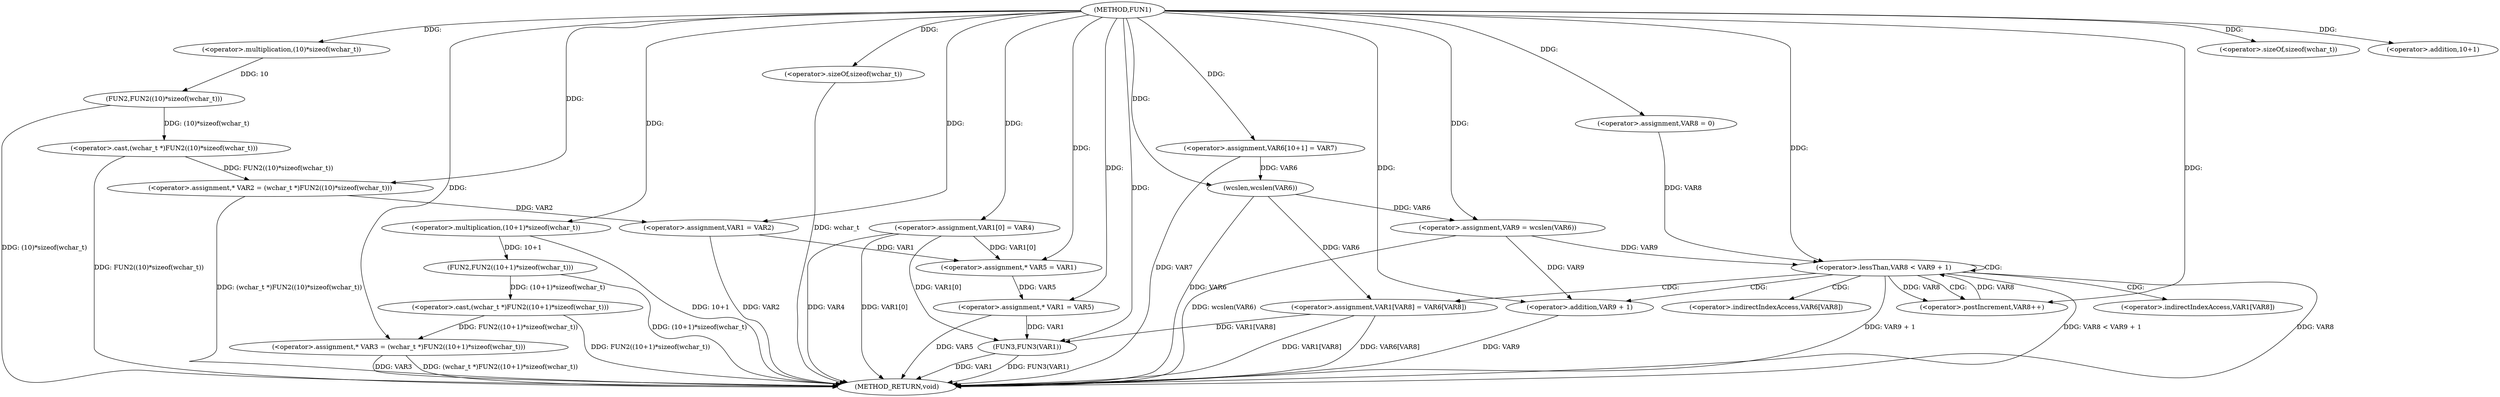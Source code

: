 digraph FUN1 {  
"1000100" [label = "(METHOD,FUN1)" ]
"1000174" [label = "(METHOD_RETURN,void)" ]
"1000104" [label = "(<operator>.assignment,* VAR2 = (wchar_t *)FUN2((10)*sizeof(wchar_t)))" ]
"1000106" [label = "(<operator>.cast,(wchar_t *)FUN2((10)*sizeof(wchar_t)))" ]
"1000108" [label = "(FUN2,FUN2((10)*sizeof(wchar_t)))" ]
"1000109" [label = "(<operator>.multiplication,(10)*sizeof(wchar_t))" ]
"1000111" [label = "(<operator>.sizeOf,sizeof(wchar_t))" ]
"1000114" [label = "(<operator>.assignment,* VAR3 = (wchar_t *)FUN2((10+1)*sizeof(wchar_t)))" ]
"1000116" [label = "(<operator>.cast,(wchar_t *)FUN2((10+1)*sizeof(wchar_t)))" ]
"1000118" [label = "(FUN2,FUN2((10+1)*sizeof(wchar_t)))" ]
"1000119" [label = "(<operator>.multiplication,(10+1)*sizeof(wchar_t))" ]
"1000120" [label = "(<operator>.addition,10+1)" ]
"1000123" [label = "(<operator>.sizeOf,sizeof(wchar_t))" ]
"1000125" [label = "(<operator>.assignment,VAR1 = VAR2)" ]
"1000128" [label = "(<operator>.assignment,VAR1[0] = VAR4)" ]
"1000135" [label = "(<operator>.assignment,* VAR5 = VAR1)" ]
"1000139" [label = "(<operator>.assignment,* VAR1 = VAR5)" ]
"1000144" [label = "(<operator>.assignment,VAR6[10+1] = VAR7)" ]
"1000149" [label = "(<operator>.assignment,VAR9 = wcslen(VAR6))" ]
"1000151" [label = "(wcslen,wcslen(VAR6))" ]
"1000154" [label = "(<operator>.assignment,VAR8 = 0)" ]
"1000157" [label = "(<operator>.lessThan,VAR8 < VAR9 + 1)" ]
"1000159" [label = "(<operator>.addition,VAR9 + 1)" ]
"1000162" [label = "(<operator>.postIncrement,VAR8++)" ]
"1000165" [label = "(<operator>.assignment,VAR1[VAR8] = VAR6[VAR8])" ]
"1000172" [label = "(FUN3,FUN3(VAR1))" ]
"1000166" [label = "(<operator>.indirectIndexAccess,VAR1[VAR8])" ]
"1000169" [label = "(<operator>.indirectIndexAccess,VAR6[VAR8])" ]
  "1000157" -> "1000174"  [ label = "DDG: VAR9 + 1"] 
  "1000172" -> "1000174"  [ label = "DDG: FUN3(VAR1)"] 
  "1000106" -> "1000174"  [ label = "DDG: FUN2((10)*sizeof(wchar_t))"] 
  "1000149" -> "1000174"  [ label = "DDG: wcslen(VAR6)"] 
  "1000165" -> "1000174"  [ label = "DDG: VAR6[VAR8]"] 
  "1000157" -> "1000174"  [ label = "DDG: VAR8 < VAR9 + 1"] 
  "1000114" -> "1000174"  [ label = "DDG: VAR3"] 
  "1000125" -> "1000174"  [ label = "DDG: VAR2"] 
  "1000116" -> "1000174"  [ label = "DDG: FUN2((10+1)*sizeof(wchar_t))"] 
  "1000118" -> "1000174"  [ label = "DDG: (10+1)*sizeof(wchar_t)"] 
  "1000114" -> "1000174"  [ label = "DDG: (wchar_t *)FUN2((10+1)*sizeof(wchar_t))"] 
  "1000159" -> "1000174"  [ label = "DDG: VAR9"] 
  "1000128" -> "1000174"  [ label = "DDG: VAR4"] 
  "1000139" -> "1000174"  [ label = "DDG: VAR5"] 
  "1000165" -> "1000174"  [ label = "DDG: VAR1[VAR8]"] 
  "1000151" -> "1000174"  [ label = "DDG: VAR6"] 
  "1000128" -> "1000174"  [ label = "DDG: VAR1[0]"] 
  "1000157" -> "1000174"  [ label = "DDG: VAR8"] 
  "1000119" -> "1000174"  [ label = "DDG: 10+1"] 
  "1000172" -> "1000174"  [ label = "DDG: VAR1"] 
  "1000144" -> "1000174"  [ label = "DDG: VAR7"] 
  "1000104" -> "1000174"  [ label = "DDG: (wchar_t *)FUN2((10)*sizeof(wchar_t))"] 
  "1000108" -> "1000174"  [ label = "DDG: (10)*sizeof(wchar_t)"] 
  "1000123" -> "1000174"  [ label = "DDG: wchar_t"] 
  "1000106" -> "1000104"  [ label = "DDG: FUN2((10)*sizeof(wchar_t))"] 
  "1000100" -> "1000104"  [ label = "DDG: "] 
  "1000108" -> "1000106"  [ label = "DDG: (10)*sizeof(wchar_t)"] 
  "1000109" -> "1000108"  [ label = "DDG: 10"] 
  "1000100" -> "1000109"  [ label = "DDG: "] 
  "1000100" -> "1000111"  [ label = "DDG: "] 
  "1000116" -> "1000114"  [ label = "DDG: FUN2((10+1)*sizeof(wchar_t))"] 
  "1000100" -> "1000114"  [ label = "DDG: "] 
  "1000118" -> "1000116"  [ label = "DDG: (10+1)*sizeof(wchar_t)"] 
  "1000119" -> "1000118"  [ label = "DDG: 10+1"] 
  "1000100" -> "1000119"  [ label = "DDG: "] 
  "1000100" -> "1000120"  [ label = "DDG: "] 
  "1000100" -> "1000123"  [ label = "DDG: "] 
  "1000104" -> "1000125"  [ label = "DDG: VAR2"] 
  "1000100" -> "1000125"  [ label = "DDG: "] 
  "1000100" -> "1000128"  [ label = "DDG: "] 
  "1000125" -> "1000135"  [ label = "DDG: VAR1"] 
  "1000128" -> "1000135"  [ label = "DDG: VAR1[0]"] 
  "1000100" -> "1000135"  [ label = "DDG: "] 
  "1000135" -> "1000139"  [ label = "DDG: VAR5"] 
  "1000100" -> "1000139"  [ label = "DDG: "] 
  "1000100" -> "1000144"  [ label = "DDG: "] 
  "1000151" -> "1000149"  [ label = "DDG: VAR6"] 
  "1000100" -> "1000149"  [ label = "DDG: "] 
  "1000144" -> "1000151"  [ label = "DDG: VAR6"] 
  "1000100" -> "1000151"  [ label = "DDG: "] 
  "1000100" -> "1000154"  [ label = "DDG: "] 
  "1000154" -> "1000157"  [ label = "DDG: VAR8"] 
  "1000162" -> "1000157"  [ label = "DDG: VAR8"] 
  "1000100" -> "1000157"  [ label = "DDG: "] 
  "1000149" -> "1000157"  [ label = "DDG: VAR9"] 
  "1000149" -> "1000159"  [ label = "DDG: VAR9"] 
  "1000100" -> "1000159"  [ label = "DDG: "] 
  "1000157" -> "1000162"  [ label = "DDG: VAR8"] 
  "1000100" -> "1000162"  [ label = "DDG: "] 
  "1000151" -> "1000165"  [ label = "DDG: VAR6"] 
  "1000128" -> "1000172"  [ label = "DDG: VAR1[0]"] 
  "1000165" -> "1000172"  [ label = "DDG: VAR1[VAR8]"] 
  "1000139" -> "1000172"  [ label = "DDG: VAR1"] 
  "1000100" -> "1000172"  [ label = "DDG: "] 
  "1000157" -> "1000166"  [ label = "CDG: "] 
  "1000157" -> "1000162"  [ label = "CDG: "] 
  "1000157" -> "1000159"  [ label = "CDG: "] 
  "1000157" -> "1000165"  [ label = "CDG: "] 
  "1000157" -> "1000157"  [ label = "CDG: "] 
  "1000157" -> "1000169"  [ label = "CDG: "] 
}

